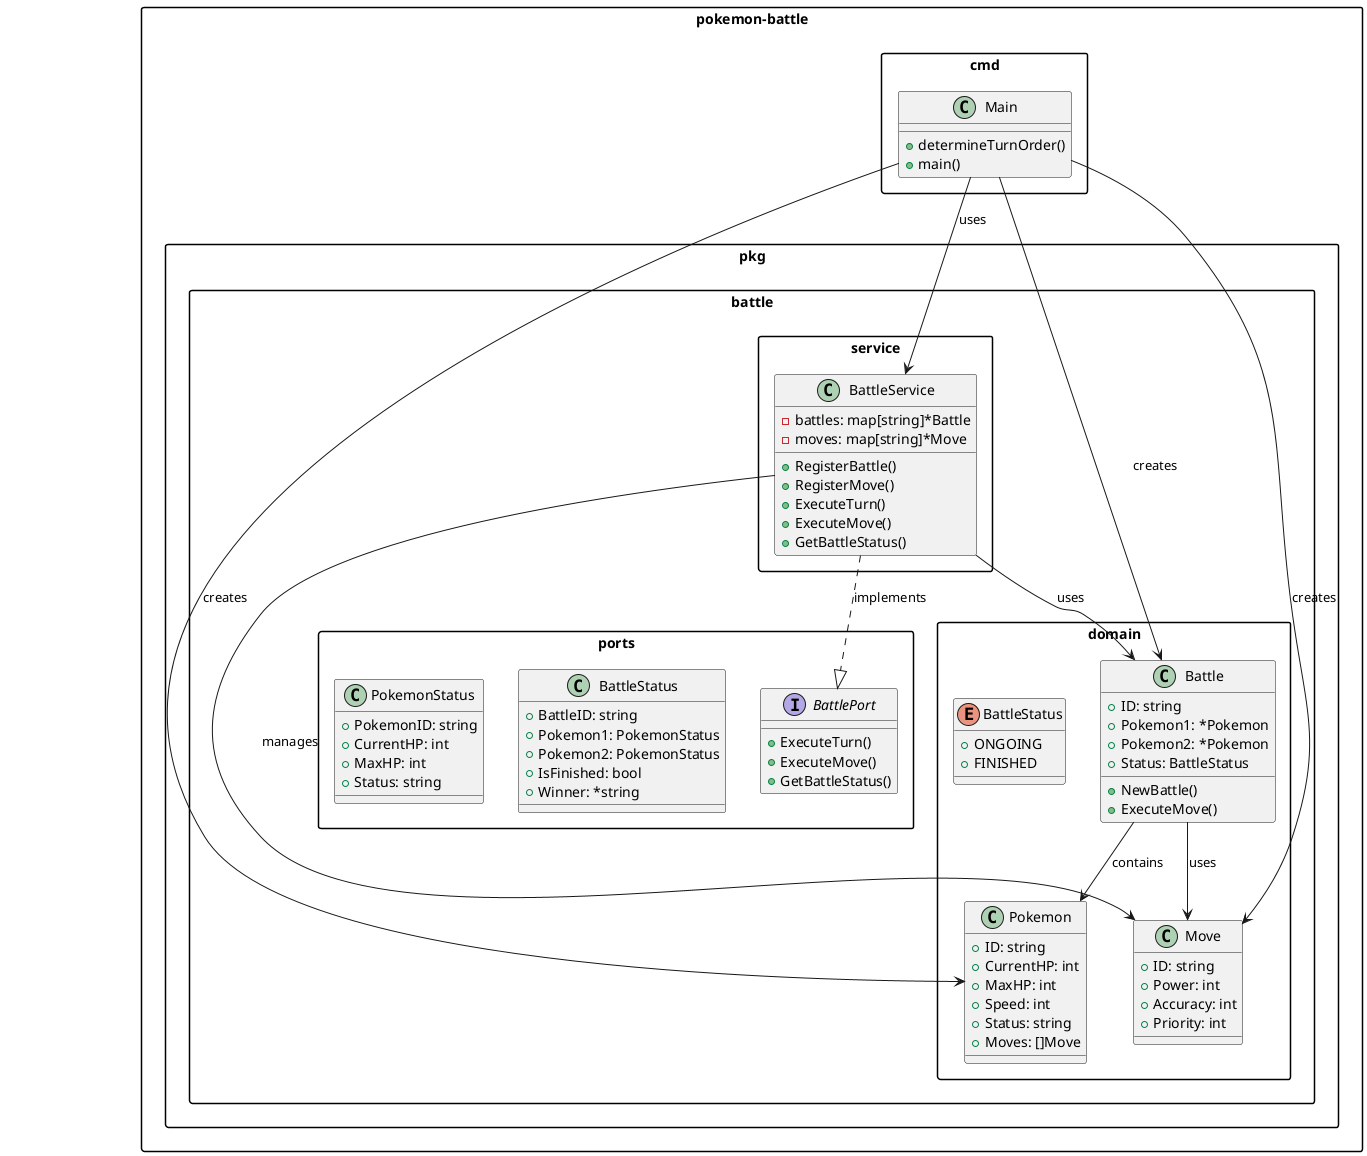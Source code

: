 @startuml

skinparam packageStyle rectangle
skinparam componentStyle uml2

package "pokemon-battle" {
    package "pkg" {
        package "battle" {
            package "domain" {
                class Battle {
                    + ID: string
                    + Pokemon1: *Pokemon
                    + Pokemon2: *Pokemon
                    + Status: BattleStatus
                    + NewBattle()
                    + ExecuteMove()
                }
                
                class Pokemon {
                    + ID: string
                    + CurrentHP: int
                    + MaxHP: int
                    + Speed: int
                    + Status: string
                    + Moves: []Move
                }
                
                class Move {
                    + ID: string
                    + Power: int
                    + Accuracy: int
                    + Priority: int
                }

                enum BattleStatus {
                    + ONGOING
                    + FINISHED
                }
            }
            
            package "ports" {
                interface BattlePort {
                    + ExecuteTurn()
                    + ExecuteMove()
                    + GetBattleStatus()
                }

                class BattleStatus {
                    + BattleID: string
                    + Pokemon1: PokemonStatus
                    + Pokemon2: PokemonStatus
                    + IsFinished: bool
                    + Winner: *string
                }

                class PokemonStatus {
                    + PokemonID: string
                    + CurrentHP: int
                    + MaxHP: int
                    + Status: string
                }
            }
            
            package "service" {
                class BattleService {
                    - battles: map[string]*Battle
                    - moves: map[string]*Move
                    + RegisterBattle()
                    + RegisterMove()
                    + ExecuteTurn()
                    + ExecuteMove()
                    + GetBattleStatus()
                }
            }
        }
    }
    
    package "cmd" {
        class Main {
            + determineTurnOrder()
            + main()
        }
    }
}

' 依存関係
BattleService ..|> BattlePort : implements
BattleService --> Battle : uses
BattleService --> Move : manages
Battle --> Pokemon : contains
Battle --> Move : uses
Main --> BattleService : uses
Main --> Battle : creates
Main --> Pokemon : creates
Main --> Move : creates

@enduml 